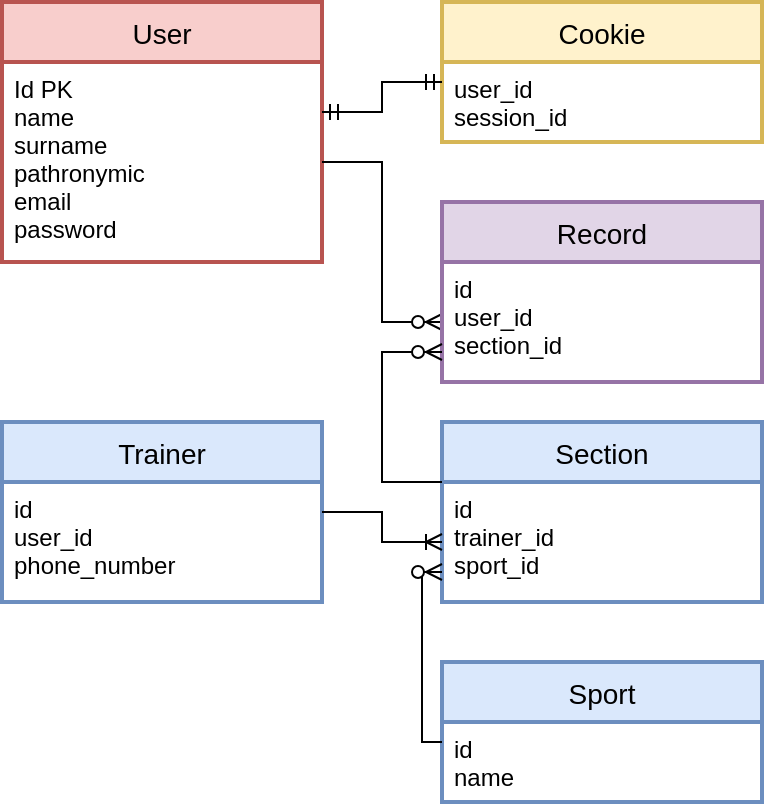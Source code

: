 <mxfile version="13.8.8" type="github">
  <diagram id="R2lEEEUBdFMjLlhIrx00" name="Page-1">
    <mxGraphModel dx="1038" dy="580" grid="1" gridSize="10" guides="1" tooltips="1" connect="1" arrows="1" fold="1" page="1" pageScale="1" pageWidth="850" pageHeight="1100" math="0" shadow="0" extFonts="Permanent Marker^https://fonts.googleapis.com/css?family=Permanent+Marker">
      <root>
        <mxCell id="0" />
        <mxCell id="1" parent="0" />
        <mxCell id="Skoy1Blsq3S-H5eoYK0O-1" value="User" style="swimlane;childLayout=stackLayout;horizontal=1;startSize=30;horizontalStack=0;rounded=0;fontSize=14;fontStyle=0;strokeWidth=2;resizeParent=0;resizeLast=1;shadow=0;dashed=0;align=center;swimlaneLine=1;fillColor=#f8cecc;strokeColor=#b85450;" vertex="1" parent="1">
          <mxGeometry x="100" y="200" width="160" height="130" as="geometry">
            <mxRectangle x="170" y="80" width="60" height="30" as="alternateBounds" />
          </mxGeometry>
        </mxCell>
        <mxCell id="Skoy1Blsq3S-H5eoYK0O-2" value="Id PK&#xa;name&#xa;surname&#xa;pathronymic&#xa;email&#xa;password" style="align=left;strokeColor=none;fillColor=none;spacingLeft=4;fontSize=12;verticalAlign=top;resizable=0;rotatable=0;part=1;" vertex="1" parent="Skoy1Blsq3S-H5eoYK0O-1">
          <mxGeometry y="30" width="160" height="100" as="geometry" />
        </mxCell>
        <mxCell id="Skoy1Blsq3S-H5eoYK0O-3" value="Cookie" style="swimlane;childLayout=stackLayout;horizontal=1;startSize=30;horizontalStack=0;rounded=0;fontSize=14;fontStyle=0;strokeWidth=2;resizeParent=0;resizeLast=1;shadow=0;dashed=0;align=center;swimlaneLine=1;fillColor=#fff2cc;strokeColor=#d6b656;" vertex="1" parent="1">
          <mxGeometry x="320" y="200" width="160" height="70" as="geometry" />
        </mxCell>
        <mxCell id="Skoy1Blsq3S-H5eoYK0O-4" value="user_id&#xa;session_id" style="align=left;strokeColor=none;fillColor=none;spacingLeft=4;fontSize=12;verticalAlign=top;resizable=0;rotatable=0;part=1;" vertex="1" parent="Skoy1Blsq3S-H5eoYK0O-3">
          <mxGeometry y="30" width="160" height="40" as="geometry" />
        </mxCell>
        <mxCell id="Skoy1Blsq3S-H5eoYK0O-6" value="" style="edgeStyle=orthogonalEdgeStyle;fontSize=12;html=1;endArrow=ERmandOne;startArrow=ERmandOne;entryX=0;entryY=0.25;entryDx=0;entryDy=0;exitX=1;exitY=0.25;exitDx=0;exitDy=0;rounded=0;" edge="1" parent="1" source="Skoy1Blsq3S-H5eoYK0O-2" target="Skoy1Blsq3S-H5eoYK0O-4">
          <mxGeometry width="100" height="100" relative="1" as="geometry">
            <mxPoint x="370" y="260" as="sourcePoint" />
            <mxPoint x="470" y="160" as="targetPoint" />
          </mxGeometry>
        </mxCell>
        <mxCell id="Skoy1Blsq3S-H5eoYK0O-9" value="Sport" style="swimlane;childLayout=stackLayout;horizontal=1;startSize=30;horizontalStack=0;rounded=0;fontSize=14;fontStyle=0;strokeWidth=2;resizeParent=0;resizeLast=1;shadow=0;dashed=0;align=center;swimlaneLine=1;fillColor=#dae8fc;strokeColor=#6c8ebf;" vertex="1" parent="1">
          <mxGeometry x="320" y="530" width="160" height="70" as="geometry">
            <mxRectangle x="170" y="80" width="60" height="30" as="alternateBounds" />
          </mxGeometry>
        </mxCell>
        <mxCell id="Skoy1Blsq3S-H5eoYK0O-10" value="id&#xa;name" style="align=left;strokeColor=none;fillColor=none;spacingLeft=4;fontSize=12;verticalAlign=top;resizable=0;rotatable=0;part=1;" vertex="1" parent="Skoy1Blsq3S-H5eoYK0O-9">
          <mxGeometry y="30" width="160" height="40" as="geometry" />
        </mxCell>
        <mxCell id="Skoy1Blsq3S-H5eoYK0O-12" value="Trainer" style="swimlane;childLayout=stackLayout;horizontal=1;startSize=30;horizontalStack=0;rounded=0;fontSize=14;fontStyle=0;strokeWidth=2;resizeParent=0;resizeLast=1;shadow=0;dashed=0;align=center;swimlaneLine=1;fillColor=#dae8fc;strokeColor=#6c8ebf;" vertex="1" parent="1">
          <mxGeometry x="100" y="410" width="160" height="90" as="geometry">
            <mxRectangle x="170" y="80" width="60" height="30" as="alternateBounds" />
          </mxGeometry>
        </mxCell>
        <mxCell id="Skoy1Blsq3S-H5eoYK0O-13" value="id&#xa;user_id&#xa;phone_number" style="align=left;strokeColor=none;fillColor=none;spacingLeft=4;fontSize=12;verticalAlign=top;resizable=0;rotatable=0;part=1;" vertex="1" parent="Skoy1Blsq3S-H5eoYK0O-12">
          <mxGeometry y="30" width="160" height="60" as="geometry" />
        </mxCell>
        <mxCell id="Skoy1Blsq3S-H5eoYK0O-14" value="Section" style="swimlane;childLayout=stackLayout;horizontal=1;startSize=30;horizontalStack=0;rounded=0;fontSize=14;fontStyle=0;strokeWidth=2;resizeParent=0;resizeLast=1;shadow=0;dashed=0;align=center;swimlaneLine=1;fillColor=#dae8fc;strokeColor=#6c8ebf;" vertex="1" parent="1">
          <mxGeometry x="320" y="410" width="160" height="90" as="geometry">
            <mxRectangle x="170" y="80" width="60" height="30" as="alternateBounds" />
          </mxGeometry>
        </mxCell>
        <mxCell id="Skoy1Blsq3S-H5eoYK0O-15" value="id&#xa;trainer_id&#xa;sport_id" style="align=left;strokeColor=none;fillColor=none;spacingLeft=4;fontSize=12;verticalAlign=top;resizable=0;rotatable=0;part=1;" vertex="1" parent="Skoy1Blsq3S-H5eoYK0O-14">
          <mxGeometry y="30" width="160" height="60" as="geometry" />
        </mxCell>
        <mxCell id="Skoy1Blsq3S-H5eoYK0O-16" value="" style="edgeStyle=orthogonalEdgeStyle;fontSize=12;html=1;endArrow=ERoneToMany;exitX=1;exitY=0.25;exitDx=0;exitDy=0;rounded=0;entryX=0;entryY=0.5;entryDx=0;entryDy=0;" edge="1" parent="1" source="Skoy1Blsq3S-H5eoYK0O-13" target="Skoy1Blsq3S-H5eoYK0O-15">
          <mxGeometry width="100" height="100" relative="1" as="geometry">
            <mxPoint x="660" y="660" as="sourcePoint" />
            <mxPoint x="600" y="410" as="targetPoint" />
          </mxGeometry>
        </mxCell>
        <mxCell id="Skoy1Blsq3S-H5eoYK0O-18" value="" style="edgeStyle=orthogonalEdgeStyle;fontSize=12;html=1;endArrow=ERzeroToMany;endFill=1;entryX=0;entryY=0.75;entryDx=0;entryDy=0;exitX=0;exitY=0.25;exitDx=0;exitDy=0;rounded=0;" edge="1" parent="1" source="Skoy1Blsq3S-H5eoYK0O-10" target="Skoy1Blsq3S-H5eoYK0O-15">
          <mxGeometry width="100" height="100" relative="1" as="geometry">
            <mxPoint x="350" y="520" as="sourcePoint" />
            <mxPoint x="450" y="420" as="targetPoint" />
          </mxGeometry>
        </mxCell>
        <mxCell id="Skoy1Blsq3S-H5eoYK0O-20" value="" style="edgeStyle=orthogonalEdgeStyle;fontSize=12;html=1;endArrow=ERzeroToMany;endFill=1;exitX=1;exitY=0.5;exitDx=0;exitDy=0;entryX=0;entryY=0.5;entryDx=0;entryDy=0;rounded=0;" edge="1" parent="1" source="Skoy1Blsq3S-H5eoYK0O-2" target="Skoy1Blsq3S-H5eoYK0O-24">
          <mxGeometry width="100" height="100" relative="1" as="geometry">
            <mxPoint x="330" y="360" as="sourcePoint" />
            <mxPoint x="430" y="260" as="targetPoint" />
          </mxGeometry>
        </mxCell>
        <mxCell id="Skoy1Blsq3S-H5eoYK0O-23" value="Record" style="swimlane;childLayout=stackLayout;horizontal=1;startSize=30;horizontalStack=0;rounded=0;fontSize=14;fontStyle=0;strokeWidth=2;resizeParent=0;resizeLast=1;shadow=0;dashed=0;align=center;swimlaneLine=1;fillColor=#e1d5e7;strokeColor=#9673a6;" vertex="1" parent="1">
          <mxGeometry x="320" y="300" width="160" height="90" as="geometry">
            <mxRectangle x="170" y="80" width="60" height="30" as="alternateBounds" />
          </mxGeometry>
        </mxCell>
        <mxCell id="Skoy1Blsq3S-H5eoYK0O-24" value="id&#xa;user_id&#xa;section_id" style="align=left;strokeColor=none;fillColor=none;spacingLeft=4;fontSize=12;verticalAlign=top;resizable=0;rotatable=0;part=1;" vertex="1" parent="Skoy1Blsq3S-H5eoYK0O-23">
          <mxGeometry y="30" width="160" height="60" as="geometry" />
        </mxCell>
        <mxCell id="Skoy1Blsq3S-H5eoYK0O-26" value="" style="edgeStyle=orthogonalEdgeStyle;fontSize=12;html=1;endArrow=ERzeroToMany;endFill=1;rounded=0;exitX=0;exitY=0;exitDx=0;exitDy=0;entryX=0;entryY=0.75;entryDx=0;entryDy=0;" edge="1" parent="1" source="Skoy1Blsq3S-H5eoYK0O-15" target="Skoy1Blsq3S-H5eoYK0O-24">
          <mxGeometry width="100" height="100" relative="1" as="geometry">
            <mxPoint x="530" y="470" as="sourcePoint" />
            <mxPoint x="630" y="370" as="targetPoint" />
            <Array as="points">
              <mxPoint x="290" y="440" />
              <mxPoint x="290" y="375" />
            </Array>
          </mxGeometry>
        </mxCell>
      </root>
    </mxGraphModel>
  </diagram>
</mxfile>
